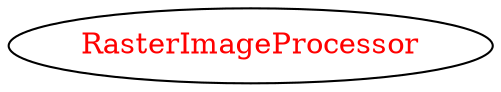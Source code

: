 digraph dependencyGraph {
 concentrate=true;
 ranksep="2.0";
 rankdir="LR"; 
 splines="ortho";
"RasterImageProcessor" [fontcolor="red"];
}